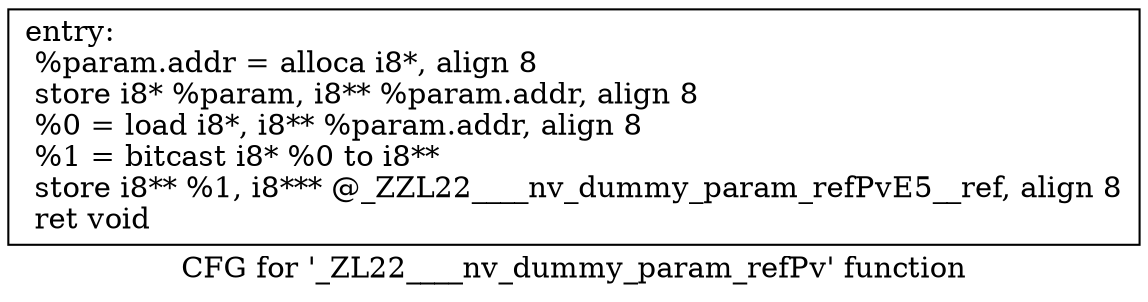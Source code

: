 digraph "CFG for '_ZL22____nv_dummy_param_refPv' function" {
	label="CFG for '_ZL22____nv_dummy_param_refPv' function";

	Node0x55f8461b1560 [shape=record,label="{entry:\l  %param.addr = alloca i8*, align 8\l  store i8* %param, i8** %param.addr, align 8\l  %0 = load i8*, i8** %param.addr, align 8\l  %1 = bitcast i8* %0 to i8**\l  store i8** %1, i8*** @_ZZL22____nv_dummy_param_refPvE5__ref, align 8\l  ret void\l}"];
}
